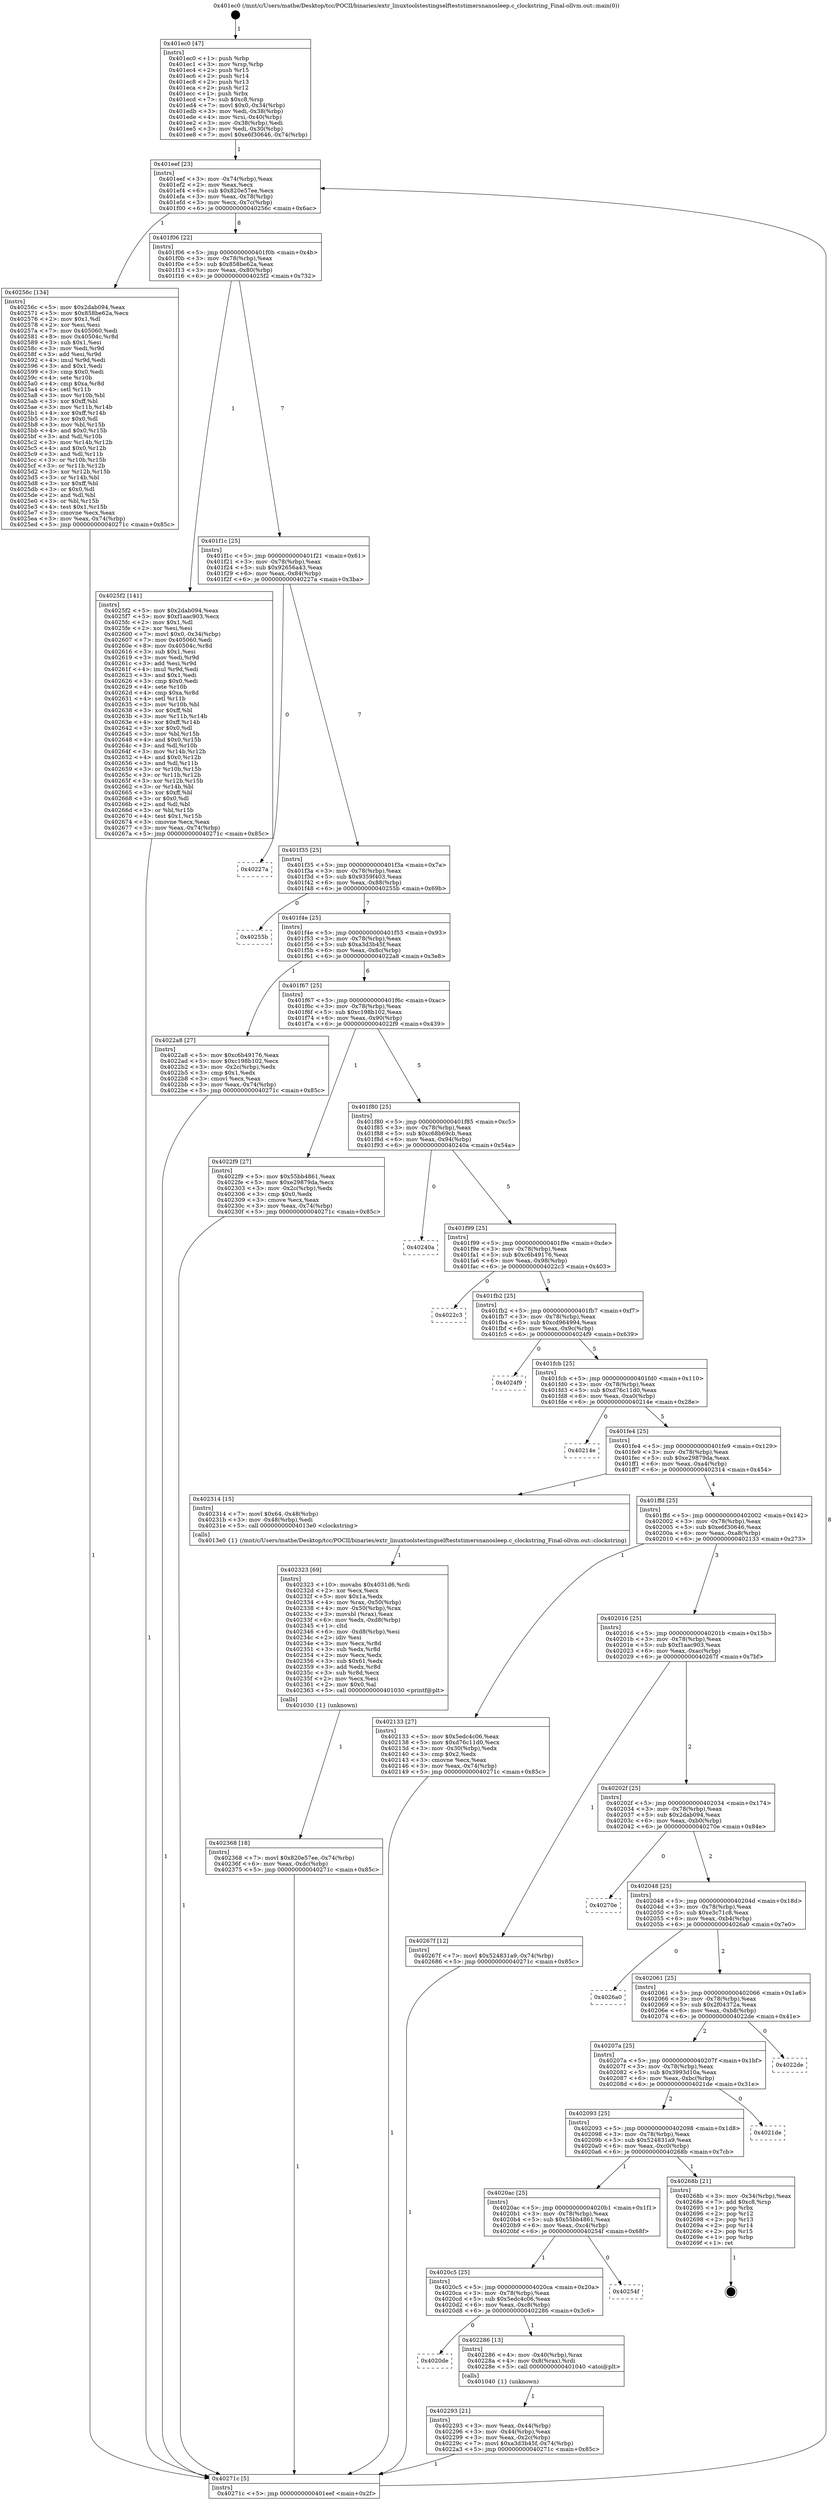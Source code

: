 digraph "0x401ec0" {
  label = "0x401ec0 (/mnt/c/Users/mathe/Desktop/tcc/POCII/binaries/extr_linuxtoolstestingselfteststimersnanosleep.c_clockstring_Final-ollvm.out::main(0))"
  labelloc = "t"
  node[shape=record]

  Entry [label="",width=0.3,height=0.3,shape=circle,fillcolor=black,style=filled]
  "0x401eef" [label="{
     0x401eef [23]\l
     | [instrs]\l
     &nbsp;&nbsp;0x401eef \<+3\>: mov -0x74(%rbp),%eax\l
     &nbsp;&nbsp;0x401ef2 \<+2\>: mov %eax,%ecx\l
     &nbsp;&nbsp;0x401ef4 \<+6\>: sub $0x820e57ee,%ecx\l
     &nbsp;&nbsp;0x401efa \<+3\>: mov %eax,-0x78(%rbp)\l
     &nbsp;&nbsp;0x401efd \<+3\>: mov %ecx,-0x7c(%rbp)\l
     &nbsp;&nbsp;0x401f00 \<+6\>: je 000000000040256c \<main+0x6ac\>\l
  }"]
  "0x40256c" [label="{
     0x40256c [134]\l
     | [instrs]\l
     &nbsp;&nbsp;0x40256c \<+5\>: mov $0x2dab094,%eax\l
     &nbsp;&nbsp;0x402571 \<+5\>: mov $0x858be62a,%ecx\l
     &nbsp;&nbsp;0x402576 \<+2\>: mov $0x1,%dl\l
     &nbsp;&nbsp;0x402578 \<+2\>: xor %esi,%esi\l
     &nbsp;&nbsp;0x40257a \<+7\>: mov 0x405060,%edi\l
     &nbsp;&nbsp;0x402581 \<+8\>: mov 0x40504c,%r8d\l
     &nbsp;&nbsp;0x402589 \<+3\>: sub $0x1,%esi\l
     &nbsp;&nbsp;0x40258c \<+3\>: mov %edi,%r9d\l
     &nbsp;&nbsp;0x40258f \<+3\>: add %esi,%r9d\l
     &nbsp;&nbsp;0x402592 \<+4\>: imul %r9d,%edi\l
     &nbsp;&nbsp;0x402596 \<+3\>: and $0x1,%edi\l
     &nbsp;&nbsp;0x402599 \<+3\>: cmp $0x0,%edi\l
     &nbsp;&nbsp;0x40259c \<+4\>: sete %r10b\l
     &nbsp;&nbsp;0x4025a0 \<+4\>: cmp $0xa,%r8d\l
     &nbsp;&nbsp;0x4025a4 \<+4\>: setl %r11b\l
     &nbsp;&nbsp;0x4025a8 \<+3\>: mov %r10b,%bl\l
     &nbsp;&nbsp;0x4025ab \<+3\>: xor $0xff,%bl\l
     &nbsp;&nbsp;0x4025ae \<+3\>: mov %r11b,%r14b\l
     &nbsp;&nbsp;0x4025b1 \<+4\>: xor $0xff,%r14b\l
     &nbsp;&nbsp;0x4025b5 \<+3\>: xor $0x0,%dl\l
     &nbsp;&nbsp;0x4025b8 \<+3\>: mov %bl,%r15b\l
     &nbsp;&nbsp;0x4025bb \<+4\>: and $0x0,%r15b\l
     &nbsp;&nbsp;0x4025bf \<+3\>: and %dl,%r10b\l
     &nbsp;&nbsp;0x4025c2 \<+3\>: mov %r14b,%r12b\l
     &nbsp;&nbsp;0x4025c5 \<+4\>: and $0x0,%r12b\l
     &nbsp;&nbsp;0x4025c9 \<+3\>: and %dl,%r11b\l
     &nbsp;&nbsp;0x4025cc \<+3\>: or %r10b,%r15b\l
     &nbsp;&nbsp;0x4025cf \<+3\>: or %r11b,%r12b\l
     &nbsp;&nbsp;0x4025d2 \<+3\>: xor %r12b,%r15b\l
     &nbsp;&nbsp;0x4025d5 \<+3\>: or %r14b,%bl\l
     &nbsp;&nbsp;0x4025d8 \<+3\>: xor $0xff,%bl\l
     &nbsp;&nbsp;0x4025db \<+3\>: or $0x0,%dl\l
     &nbsp;&nbsp;0x4025de \<+2\>: and %dl,%bl\l
     &nbsp;&nbsp;0x4025e0 \<+3\>: or %bl,%r15b\l
     &nbsp;&nbsp;0x4025e3 \<+4\>: test $0x1,%r15b\l
     &nbsp;&nbsp;0x4025e7 \<+3\>: cmovne %ecx,%eax\l
     &nbsp;&nbsp;0x4025ea \<+3\>: mov %eax,-0x74(%rbp)\l
     &nbsp;&nbsp;0x4025ed \<+5\>: jmp 000000000040271c \<main+0x85c\>\l
  }"]
  "0x401f06" [label="{
     0x401f06 [22]\l
     | [instrs]\l
     &nbsp;&nbsp;0x401f06 \<+5\>: jmp 0000000000401f0b \<main+0x4b\>\l
     &nbsp;&nbsp;0x401f0b \<+3\>: mov -0x78(%rbp),%eax\l
     &nbsp;&nbsp;0x401f0e \<+5\>: sub $0x858be62a,%eax\l
     &nbsp;&nbsp;0x401f13 \<+3\>: mov %eax,-0x80(%rbp)\l
     &nbsp;&nbsp;0x401f16 \<+6\>: je 00000000004025f2 \<main+0x732\>\l
  }"]
  Exit [label="",width=0.3,height=0.3,shape=circle,fillcolor=black,style=filled,peripheries=2]
  "0x4025f2" [label="{
     0x4025f2 [141]\l
     | [instrs]\l
     &nbsp;&nbsp;0x4025f2 \<+5\>: mov $0x2dab094,%eax\l
     &nbsp;&nbsp;0x4025f7 \<+5\>: mov $0xf1aac903,%ecx\l
     &nbsp;&nbsp;0x4025fc \<+2\>: mov $0x1,%dl\l
     &nbsp;&nbsp;0x4025fe \<+2\>: xor %esi,%esi\l
     &nbsp;&nbsp;0x402600 \<+7\>: movl $0x0,-0x34(%rbp)\l
     &nbsp;&nbsp;0x402607 \<+7\>: mov 0x405060,%edi\l
     &nbsp;&nbsp;0x40260e \<+8\>: mov 0x40504c,%r8d\l
     &nbsp;&nbsp;0x402616 \<+3\>: sub $0x1,%esi\l
     &nbsp;&nbsp;0x402619 \<+3\>: mov %edi,%r9d\l
     &nbsp;&nbsp;0x40261c \<+3\>: add %esi,%r9d\l
     &nbsp;&nbsp;0x40261f \<+4\>: imul %r9d,%edi\l
     &nbsp;&nbsp;0x402623 \<+3\>: and $0x1,%edi\l
     &nbsp;&nbsp;0x402626 \<+3\>: cmp $0x0,%edi\l
     &nbsp;&nbsp;0x402629 \<+4\>: sete %r10b\l
     &nbsp;&nbsp;0x40262d \<+4\>: cmp $0xa,%r8d\l
     &nbsp;&nbsp;0x402631 \<+4\>: setl %r11b\l
     &nbsp;&nbsp;0x402635 \<+3\>: mov %r10b,%bl\l
     &nbsp;&nbsp;0x402638 \<+3\>: xor $0xff,%bl\l
     &nbsp;&nbsp;0x40263b \<+3\>: mov %r11b,%r14b\l
     &nbsp;&nbsp;0x40263e \<+4\>: xor $0xff,%r14b\l
     &nbsp;&nbsp;0x402642 \<+3\>: xor $0x0,%dl\l
     &nbsp;&nbsp;0x402645 \<+3\>: mov %bl,%r15b\l
     &nbsp;&nbsp;0x402648 \<+4\>: and $0x0,%r15b\l
     &nbsp;&nbsp;0x40264c \<+3\>: and %dl,%r10b\l
     &nbsp;&nbsp;0x40264f \<+3\>: mov %r14b,%r12b\l
     &nbsp;&nbsp;0x402652 \<+4\>: and $0x0,%r12b\l
     &nbsp;&nbsp;0x402656 \<+3\>: and %dl,%r11b\l
     &nbsp;&nbsp;0x402659 \<+3\>: or %r10b,%r15b\l
     &nbsp;&nbsp;0x40265c \<+3\>: or %r11b,%r12b\l
     &nbsp;&nbsp;0x40265f \<+3\>: xor %r12b,%r15b\l
     &nbsp;&nbsp;0x402662 \<+3\>: or %r14b,%bl\l
     &nbsp;&nbsp;0x402665 \<+3\>: xor $0xff,%bl\l
     &nbsp;&nbsp;0x402668 \<+3\>: or $0x0,%dl\l
     &nbsp;&nbsp;0x40266b \<+2\>: and %dl,%bl\l
     &nbsp;&nbsp;0x40266d \<+3\>: or %bl,%r15b\l
     &nbsp;&nbsp;0x402670 \<+4\>: test $0x1,%r15b\l
     &nbsp;&nbsp;0x402674 \<+3\>: cmovne %ecx,%eax\l
     &nbsp;&nbsp;0x402677 \<+3\>: mov %eax,-0x74(%rbp)\l
     &nbsp;&nbsp;0x40267a \<+5\>: jmp 000000000040271c \<main+0x85c\>\l
  }"]
  "0x401f1c" [label="{
     0x401f1c [25]\l
     | [instrs]\l
     &nbsp;&nbsp;0x401f1c \<+5\>: jmp 0000000000401f21 \<main+0x61\>\l
     &nbsp;&nbsp;0x401f21 \<+3\>: mov -0x78(%rbp),%eax\l
     &nbsp;&nbsp;0x401f24 \<+5\>: sub $0x92656a43,%eax\l
     &nbsp;&nbsp;0x401f29 \<+6\>: mov %eax,-0x84(%rbp)\l
     &nbsp;&nbsp;0x401f2f \<+6\>: je 000000000040227a \<main+0x3ba\>\l
  }"]
  "0x402368" [label="{
     0x402368 [18]\l
     | [instrs]\l
     &nbsp;&nbsp;0x402368 \<+7\>: movl $0x820e57ee,-0x74(%rbp)\l
     &nbsp;&nbsp;0x40236f \<+6\>: mov %eax,-0xdc(%rbp)\l
     &nbsp;&nbsp;0x402375 \<+5\>: jmp 000000000040271c \<main+0x85c\>\l
  }"]
  "0x40227a" [label="{
     0x40227a\l
  }", style=dashed]
  "0x401f35" [label="{
     0x401f35 [25]\l
     | [instrs]\l
     &nbsp;&nbsp;0x401f35 \<+5\>: jmp 0000000000401f3a \<main+0x7a\>\l
     &nbsp;&nbsp;0x401f3a \<+3\>: mov -0x78(%rbp),%eax\l
     &nbsp;&nbsp;0x401f3d \<+5\>: sub $0x9359f403,%eax\l
     &nbsp;&nbsp;0x401f42 \<+6\>: mov %eax,-0x88(%rbp)\l
     &nbsp;&nbsp;0x401f48 \<+6\>: je 000000000040255b \<main+0x69b\>\l
  }"]
  "0x402323" [label="{
     0x402323 [69]\l
     | [instrs]\l
     &nbsp;&nbsp;0x402323 \<+10\>: movabs $0x4031d6,%rdi\l
     &nbsp;&nbsp;0x40232d \<+2\>: xor %ecx,%ecx\l
     &nbsp;&nbsp;0x40232f \<+5\>: mov $0x1a,%edx\l
     &nbsp;&nbsp;0x402334 \<+4\>: mov %rax,-0x50(%rbp)\l
     &nbsp;&nbsp;0x402338 \<+4\>: mov -0x50(%rbp),%rax\l
     &nbsp;&nbsp;0x40233c \<+3\>: movsbl (%rax),%eax\l
     &nbsp;&nbsp;0x40233f \<+6\>: mov %edx,-0xd8(%rbp)\l
     &nbsp;&nbsp;0x402345 \<+1\>: cltd\l
     &nbsp;&nbsp;0x402346 \<+6\>: mov -0xd8(%rbp),%esi\l
     &nbsp;&nbsp;0x40234c \<+2\>: idiv %esi\l
     &nbsp;&nbsp;0x40234e \<+3\>: mov %ecx,%r8d\l
     &nbsp;&nbsp;0x402351 \<+3\>: sub %edx,%r8d\l
     &nbsp;&nbsp;0x402354 \<+2\>: mov %ecx,%edx\l
     &nbsp;&nbsp;0x402356 \<+3\>: sub $0x61,%edx\l
     &nbsp;&nbsp;0x402359 \<+3\>: add %edx,%r8d\l
     &nbsp;&nbsp;0x40235c \<+3\>: sub %r8d,%ecx\l
     &nbsp;&nbsp;0x40235f \<+2\>: mov %ecx,%esi\l
     &nbsp;&nbsp;0x402361 \<+2\>: mov $0x0,%al\l
     &nbsp;&nbsp;0x402363 \<+5\>: call 0000000000401030 \<printf@plt\>\l
     | [calls]\l
     &nbsp;&nbsp;0x401030 \{1\} (unknown)\l
  }"]
  "0x40255b" [label="{
     0x40255b\l
  }", style=dashed]
  "0x401f4e" [label="{
     0x401f4e [25]\l
     | [instrs]\l
     &nbsp;&nbsp;0x401f4e \<+5\>: jmp 0000000000401f53 \<main+0x93\>\l
     &nbsp;&nbsp;0x401f53 \<+3\>: mov -0x78(%rbp),%eax\l
     &nbsp;&nbsp;0x401f56 \<+5\>: sub $0xa3d3b45f,%eax\l
     &nbsp;&nbsp;0x401f5b \<+6\>: mov %eax,-0x8c(%rbp)\l
     &nbsp;&nbsp;0x401f61 \<+6\>: je 00000000004022a8 \<main+0x3e8\>\l
  }"]
  "0x402293" [label="{
     0x402293 [21]\l
     | [instrs]\l
     &nbsp;&nbsp;0x402293 \<+3\>: mov %eax,-0x44(%rbp)\l
     &nbsp;&nbsp;0x402296 \<+3\>: mov -0x44(%rbp),%eax\l
     &nbsp;&nbsp;0x402299 \<+3\>: mov %eax,-0x2c(%rbp)\l
     &nbsp;&nbsp;0x40229c \<+7\>: movl $0xa3d3b45f,-0x74(%rbp)\l
     &nbsp;&nbsp;0x4022a3 \<+5\>: jmp 000000000040271c \<main+0x85c\>\l
  }"]
  "0x4022a8" [label="{
     0x4022a8 [27]\l
     | [instrs]\l
     &nbsp;&nbsp;0x4022a8 \<+5\>: mov $0xc6b49176,%eax\l
     &nbsp;&nbsp;0x4022ad \<+5\>: mov $0xc198b102,%ecx\l
     &nbsp;&nbsp;0x4022b2 \<+3\>: mov -0x2c(%rbp),%edx\l
     &nbsp;&nbsp;0x4022b5 \<+3\>: cmp $0x1,%edx\l
     &nbsp;&nbsp;0x4022b8 \<+3\>: cmovl %ecx,%eax\l
     &nbsp;&nbsp;0x4022bb \<+3\>: mov %eax,-0x74(%rbp)\l
     &nbsp;&nbsp;0x4022be \<+5\>: jmp 000000000040271c \<main+0x85c\>\l
  }"]
  "0x401f67" [label="{
     0x401f67 [25]\l
     | [instrs]\l
     &nbsp;&nbsp;0x401f67 \<+5\>: jmp 0000000000401f6c \<main+0xac\>\l
     &nbsp;&nbsp;0x401f6c \<+3\>: mov -0x78(%rbp),%eax\l
     &nbsp;&nbsp;0x401f6f \<+5\>: sub $0xc198b102,%eax\l
     &nbsp;&nbsp;0x401f74 \<+6\>: mov %eax,-0x90(%rbp)\l
     &nbsp;&nbsp;0x401f7a \<+6\>: je 00000000004022f9 \<main+0x439\>\l
  }"]
  "0x4020de" [label="{
     0x4020de\l
  }", style=dashed]
  "0x4022f9" [label="{
     0x4022f9 [27]\l
     | [instrs]\l
     &nbsp;&nbsp;0x4022f9 \<+5\>: mov $0x55bb4861,%eax\l
     &nbsp;&nbsp;0x4022fe \<+5\>: mov $0xe29879da,%ecx\l
     &nbsp;&nbsp;0x402303 \<+3\>: mov -0x2c(%rbp),%edx\l
     &nbsp;&nbsp;0x402306 \<+3\>: cmp $0x0,%edx\l
     &nbsp;&nbsp;0x402309 \<+3\>: cmove %ecx,%eax\l
     &nbsp;&nbsp;0x40230c \<+3\>: mov %eax,-0x74(%rbp)\l
     &nbsp;&nbsp;0x40230f \<+5\>: jmp 000000000040271c \<main+0x85c\>\l
  }"]
  "0x401f80" [label="{
     0x401f80 [25]\l
     | [instrs]\l
     &nbsp;&nbsp;0x401f80 \<+5\>: jmp 0000000000401f85 \<main+0xc5\>\l
     &nbsp;&nbsp;0x401f85 \<+3\>: mov -0x78(%rbp),%eax\l
     &nbsp;&nbsp;0x401f88 \<+5\>: sub $0xc68b69cb,%eax\l
     &nbsp;&nbsp;0x401f8d \<+6\>: mov %eax,-0x94(%rbp)\l
     &nbsp;&nbsp;0x401f93 \<+6\>: je 000000000040240a \<main+0x54a\>\l
  }"]
  "0x402286" [label="{
     0x402286 [13]\l
     | [instrs]\l
     &nbsp;&nbsp;0x402286 \<+4\>: mov -0x40(%rbp),%rax\l
     &nbsp;&nbsp;0x40228a \<+4\>: mov 0x8(%rax),%rdi\l
     &nbsp;&nbsp;0x40228e \<+5\>: call 0000000000401040 \<atoi@plt\>\l
     | [calls]\l
     &nbsp;&nbsp;0x401040 \{1\} (unknown)\l
  }"]
  "0x40240a" [label="{
     0x40240a\l
  }", style=dashed]
  "0x401f99" [label="{
     0x401f99 [25]\l
     | [instrs]\l
     &nbsp;&nbsp;0x401f99 \<+5\>: jmp 0000000000401f9e \<main+0xde\>\l
     &nbsp;&nbsp;0x401f9e \<+3\>: mov -0x78(%rbp),%eax\l
     &nbsp;&nbsp;0x401fa1 \<+5\>: sub $0xc6b49176,%eax\l
     &nbsp;&nbsp;0x401fa6 \<+6\>: mov %eax,-0x98(%rbp)\l
     &nbsp;&nbsp;0x401fac \<+6\>: je 00000000004022c3 \<main+0x403\>\l
  }"]
  "0x4020c5" [label="{
     0x4020c5 [25]\l
     | [instrs]\l
     &nbsp;&nbsp;0x4020c5 \<+5\>: jmp 00000000004020ca \<main+0x20a\>\l
     &nbsp;&nbsp;0x4020ca \<+3\>: mov -0x78(%rbp),%eax\l
     &nbsp;&nbsp;0x4020cd \<+5\>: sub $0x5edc4c06,%eax\l
     &nbsp;&nbsp;0x4020d2 \<+6\>: mov %eax,-0xc8(%rbp)\l
     &nbsp;&nbsp;0x4020d8 \<+6\>: je 0000000000402286 \<main+0x3c6\>\l
  }"]
  "0x4022c3" [label="{
     0x4022c3\l
  }", style=dashed]
  "0x401fb2" [label="{
     0x401fb2 [25]\l
     | [instrs]\l
     &nbsp;&nbsp;0x401fb2 \<+5\>: jmp 0000000000401fb7 \<main+0xf7\>\l
     &nbsp;&nbsp;0x401fb7 \<+3\>: mov -0x78(%rbp),%eax\l
     &nbsp;&nbsp;0x401fba \<+5\>: sub $0xcd964994,%eax\l
     &nbsp;&nbsp;0x401fbf \<+6\>: mov %eax,-0x9c(%rbp)\l
     &nbsp;&nbsp;0x401fc5 \<+6\>: je 00000000004024f9 \<main+0x639\>\l
  }"]
  "0x40254f" [label="{
     0x40254f\l
  }", style=dashed]
  "0x4024f9" [label="{
     0x4024f9\l
  }", style=dashed]
  "0x401fcb" [label="{
     0x401fcb [25]\l
     | [instrs]\l
     &nbsp;&nbsp;0x401fcb \<+5\>: jmp 0000000000401fd0 \<main+0x110\>\l
     &nbsp;&nbsp;0x401fd0 \<+3\>: mov -0x78(%rbp),%eax\l
     &nbsp;&nbsp;0x401fd3 \<+5\>: sub $0xd76c11d0,%eax\l
     &nbsp;&nbsp;0x401fd8 \<+6\>: mov %eax,-0xa0(%rbp)\l
     &nbsp;&nbsp;0x401fde \<+6\>: je 000000000040214e \<main+0x28e\>\l
  }"]
  "0x4020ac" [label="{
     0x4020ac [25]\l
     | [instrs]\l
     &nbsp;&nbsp;0x4020ac \<+5\>: jmp 00000000004020b1 \<main+0x1f1\>\l
     &nbsp;&nbsp;0x4020b1 \<+3\>: mov -0x78(%rbp),%eax\l
     &nbsp;&nbsp;0x4020b4 \<+5\>: sub $0x55bb4861,%eax\l
     &nbsp;&nbsp;0x4020b9 \<+6\>: mov %eax,-0xc4(%rbp)\l
     &nbsp;&nbsp;0x4020bf \<+6\>: je 000000000040254f \<main+0x68f\>\l
  }"]
  "0x40214e" [label="{
     0x40214e\l
  }", style=dashed]
  "0x401fe4" [label="{
     0x401fe4 [25]\l
     | [instrs]\l
     &nbsp;&nbsp;0x401fe4 \<+5\>: jmp 0000000000401fe9 \<main+0x129\>\l
     &nbsp;&nbsp;0x401fe9 \<+3\>: mov -0x78(%rbp),%eax\l
     &nbsp;&nbsp;0x401fec \<+5\>: sub $0xe29879da,%eax\l
     &nbsp;&nbsp;0x401ff1 \<+6\>: mov %eax,-0xa4(%rbp)\l
     &nbsp;&nbsp;0x401ff7 \<+6\>: je 0000000000402314 \<main+0x454\>\l
  }"]
  "0x40268b" [label="{
     0x40268b [21]\l
     | [instrs]\l
     &nbsp;&nbsp;0x40268b \<+3\>: mov -0x34(%rbp),%eax\l
     &nbsp;&nbsp;0x40268e \<+7\>: add $0xc8,%rsp\l
     &nbsp;&nbsp;0x402695 \<+1\>: pop %rbx\l
     &nbsp;&nbsp;0x402696 \<+2\>: pop %r12\l
     &nbsp;&nbsp;0x402698 \<+2\>: pop %r13\l
     &nbsp;&nbsp;0x40269a \<+2\>: pop %r14\l
     &nbsp;&nbsp;0x40269c \<+2\>: pop %r15\l
     &nbsp;&nbsp;0x40269e \<+1\>: pop %rbp\l
     &nbsp;&nbsp;0x40269f \<+1\>: ret\l
  }"]
  "0x402314" [label="{
     0x402314 [15]\l
     | [instrs]\l
     &nbsp;&nbsp;0x402314 \<+7\>: movl $0x64,-0x48(%rbp)\l
     &nbsp;&nbsp;0x40231b \<+3\>: mov -0x48(%rbp),%edi\l
     &nbsp;&nbsp;0x40231e \<+5\>: call 00000000004013e0 \<clockstring\>\l
     | [calls]\l
     &nbsp;&nbsp;0x4013e0 \{1\} (/mnt/c/Users/mathe/Desktop/tcc/POCII/binaries/extr_linuxtoolstestingselfteststimersnanosleep.c_clockstring_Final-ollvm.out::clockstring)\l
  }"]
  "0x401ffd" [label="{
     0x401ffd [25]\l
     | [instrs]\l
     &nbsp;&nbsp;0x401ffd \<+5\>: jmp 0000000000402002 \<main+0x142\>\l
     &nbsp;&nbsp;0x402002 \<+3\>: mov -0x78(%rbp),%eax\l
     &nbsp;&nbsp;0x402005 \<+5\>: sub $0xe6f30646,%eax\l
     &nbsp;&nbsp;0x40200a \<+6\>: mov %eax,-0xa8(%rbp)\l
     &nbsp;&nbsp;0x402010 \<+6\>: je 0000000000402133 \<main+0x273\>\l
  }"]
  "0x402093" [label="{
     0x402093 [25]\l
     | [instrs]\l
     &nbsp;&nbsp;0x402093 \<+5\>: jmp 0000000000402098 \<main+0x1d8\>\l
     &nbsp;&nbsp;0x402098 \<+3\>: mov -0x78(%rbp),%eax\l
     &nbsp;&nbsp;0x40209b \<+5\>: sub $0x524831a9,%eax\l
     &nbsp;&nbsp;0x4020a0 \<+6\>: mov %eax,-0xc0(%rbp)\l
     &nbsp;&nbsp;0x4020a6 \<+6\>: je 000000000040268b \<main+0x7cb\>\l
  }"]
  "0x402133" [label="{
     0x402133 [27]\l
     | [instrs]\l
     &nbsp;&nbsp;0x402133 \<+5\>: mov $0x5edc4c06,%eax\l
     &nbsp;&nbsp;0x402138 \<+5\>: mov $0xd76c11d0,%ecx\l
     &nbsp;&nbsp;0x40213d \<+3\>: mov -0x30(%rbp),%edx\l
     &nbsp;&nbsp;0x402140 \<+3\>: cmp $0x2,%edx\l
     &nbsp;&nbsp;0x402143 \<+3\>: cmovne %ecx,%eax\l
     &nbsp;&nbsp;0x402146 \<+3\>: mov %eax,-0x74(%rbp)\l
     &nbsp;&nbsp;0x402149 \<+5\>: jmp 000000000040271c \<main+0x85c\>\l
  }"]
  "0x402016" [label="{
     0x402016 [25]\l
     | [instrs]\l
     &nbsp;&nbsp;0x402016 \<+5\>: jmp 000000000040201b \<main+0x15b\>\l
     &nbsp;&nbsp;0x40201b \<+3\>: mov -0x78(%rbp),%eax\l
     &nbsp;&nbsp;0x40201e \<+5\>: sub $0xf1aac903,%eax\l
     &nbsp;&nbsp;0x402023 \<+6\>: mov %eax,-0xac(%rbp)\l
     &nbsp;&nbsp;0x402029 \<+6\>: je 000000000040267f \<main+0x7bf\>\l
  }"]
  "0x40271c" [label="{
     0x40271c [5]\l
     | [instrs]\l
     &nbsp;&nbsp;0x40271c \<+5\>: jmp 0000000000401eef \<main+0x2f\>\l
  }"]
  "0x401ec0" [label="{
     0x401ec0 [47]\l
     | [instrs]\l
     &nbsp;&nbsp;0x401ec0 \<+1\>: push %rbp\l
     &nbsp;&nbsp;0x401ec1 \<+3\>: mov %rsp,%rbp\l
     &nbsp;&nbsp;0x401ec4 \<+2\>: push %r15\l
     &nbsp;&nbsp;0x401ec6 \<+2\>: push %r14\l
     &nbsp;&nbsp;0x401ec8 \<+2\>: push %r13\l
     &nbsp;&nbsp;0x401eca \<+2\>: push %r12\l
     &nbsp;&nbsp;0x401ecc \<+1\>: push %rbx\l
     &nbsp;&nbsp;0x401ecd \<+7\>: sub $0xc8,%rsp\l
     &nbsp;&nbsp;0x401ed4 \<+7\>: movl $0x0,-0x34(%rbp)\l
     &nbsp;&nbsp;0x401edb \<+3\>: mov %edi,-0x38(%rbp)\l
     &nbsp;&nbsp;0x401ede \<+4\>: mov %rsi,-0x40(%rbp)\l
     &nbsp;&nbsp;0x401ee2 \<+3\>: mov -0x38(%rbp),%edi\l
     &nbsp;&nbsp;0x401ee5 \<+3\>: mov %edi,-0x30(%rbp)\l
     &nbsp;&nbsp;0x401ee8 \<+7\>: movl $0xe6f30646,-0x74(%rbp)\l
  }"]
  "0x4021de" [label="{
     0x4021de\l
  }", style=dashed]
  "0x40267f" [label="{
     0x40267f [12]\l
     | [instrs]\l
     &nbsp;&nbsp;0x40267f \<+7\>: movl $0x524831a9,-0x74(%rbp)\l
     &nbsp;&nbsp;0x402686 \<+5\>: jmp 000000000040271c \<main+0x85c\>\l
  }"]
  "0x40202f" [label="{
     0x40202f [25]\l
     | [instrs]\l
     &nbsp;&nbsp;0x40202f \<+5\>: jmp 0000000000402034 \<main+0x174\>\l
     &nbsp;&nbsp;0x402034 \<+3\>: mov -0x78(%rbp),%eax\l
     &nbsp;&nbsp;0x402037 \<+5\>: sub $0x2dab094,%eax\l
     &nbsp;&nbsp;0x40203c \<+6\>: mov %eax,-0xb0(%rbp)\l
     &nbsp;&nbsp;0x402042 \<+6\>: je 000000000040270e \<main+0x84e\>\l
  }"]
  "0x40207a" [label="{
     0x40207a [25]\l
     | [instrs]\l
     &nbsp;&nbsp;0x40207a \<+5\>: jmp 000000000040207f \<main+0x1bf\>\l
     &nbsp;&nbsp;0x40207f \<+3\>: mov -0x78(%rbp),%eax\l
     &nbsp;&nbsp;0x402082 \<+5\>: sub $0x3993d10a,%eax\l
     &nbsp;&nbsp;0x402087 \<+6\>: mov %eax,-0xbc(%rbp)\l
     &nbsp;&nbsp;0x40208d \<+6\>: je 00000000004021de \<main+0x31e\>\l
  }"]
  "0x40270e" [label="{
     0x40270e\l
  }", style=dashed]
  "0x402048" [label="{
     0x402048 [25]\l
     | [instrs]\l
     &nbsp;&nbsp;0x402048 \<+5\>: jmp 000000000040204d \<main+0x18d\>\l
     &nbsp;&nbsp;0x40204d \<+3\>: mov -0x78(%rbp),%eax\l
     &nbsp;&nbsp;0x402050 \<+5\>: sub $0xe3c71c8,%eax\l
     &nbsp;&nbsp;0x402055 \<+6\>: mov %eax,-0xb4(%rbp)\l
     &nbsp;&nbsp;0x40205b \<+6\>: je 00000000004026a0 \<main+0x7e0\>\l
  }"]
  "0x4022de" [label="{
     0x4022de\l
  }", style=dashed]
  "0x4026a0" [label="{
     0x4026a0\l
  }", style=dashed]
  "0x402061" [label="{
     0x402061 [25]\l
     | [instrs]\l
     &nbsp;&nbsp;0x402061 \<+5\>: jmp 0000000000402066 \<main+0x1a6\>\l
     &nbsp;&nbsp;0x402066 \<+3\>: mov -0x78(%rbp),%eax\l
     &nbsp;&nbsp;0x402069 \<+5\>: sub $0x2f04372a,%eax\l
     &nbsp;&nbsp;0x40206e \<+6\>: mov %eax,-0xb8(%rbp)\l
     &nbsp;&nbsp;0x402074 \<+6\>: je 00000000004022de \<main+0x41e\>\l
  }"]
  Entry -> "0x401ec0" [label=" 1"]
  "0x401eef" -> "0x40256c" [label=" 1"]
  "0x401eef" -> "0x401f06" [label=" 8"]
  "0x40268b" -> Exit [label=" 1"]
  "0x401f06" -> "0x4025f2" [label=" 1"]
  "0x401f06" -> "0x401f1c" [label=" 7"]
  "0x40267f" -> "0x40271c" [label=" 1"]
  "0x401f1c" -> "0x40227a" [label=" 0"]
  "0x401f1c" -> "0x401f35" [label=" 7"]
  "0x4025f2" -> "0x40271c" [label=" 1"]
  "0x401f35" -> "0x40255b" [label=" 0"]
  "0x401f35" -> "0x401f4e" [label=" 7"]
  "0x40256c" -> "0x40271c" [label=" 1"]
  "0x401f4e" -> "0x4022a8" [label=" 1"]
  "0x401f4e" -> "0x401f67" [label=" 6"]
  "0x402368" -> "0x40271c" [label=" 1"]
  "0x401f67" -> "0x4022f9" [label=" 1"]
  "0x401f67" -> "0x401f80" [label=" 5"]
  "0x402323" -> "0x402368" [label=" 1"]
  "0x401f80" -> "0x40240a" [label=" 0"]
  "0x401f80" -> "0x401f99" [label=" 5"]
  "0x402314" -> "0x402323" [label=" 1"]
  "0x401f99" -> "0x4022c3" [label=" 0"]
  "0x401f99" -> "0x401fb2" [label=" 5"]
  "0x4022a8" -> "0x40271c" [label=" 1"]
  "0x401fb2" -> "0x4024f9" [label=" 0"]
  "0x401fb2" -> "0x401fcb" [label=" 5"]
  "0x402293" -> "0x40271c" [label=" 1"]
  "0x401fcb" -> "0x40214e" [label=" 0"]
  "0x401fcb" -> "0x401fe4" [label=" 5"]
  "0x4020c5" -> "0x4020de" [label=" 0"]
  "0x401fe4" -> "0x402314" [label=" 1"]
  "0x401fe4" -> "0x401ffd" [label=" 4"]
  "0x4020c5" -> "0x402286" [label=" 1"]
  "0x401ffd" -> "0x402133" [label=" 1"]
  "0x401ffd" -> "0x402016" [label=" 3"]
  "0x402133" -> "0x40271c" [label=" 1"]
  "0x401ec0" -> "0x401eef" [label=" 1"]
  "0x40271c" -> "0x401eef" [label=" 8"]
  "0x4020ac" -> "0x4020c5" [label=" 1"]
  "0x402016" -> "0x40267f" [label=" 1"]
  "0x402016" -> "0x40202f" [label=" 2"]
  "0x4020ac" -> "0x40254f" [label=" 0"]
  "0x40202f" -> "0x40270e" [label=" 0"]
  "0x40202f" -> "0x402048" [label=" 2"]
  "0x402093" -> "0x4020ac" [label=" 1"]
  "0x402048" -> "0x4026a0" [label=" 0"]
  "0x402048" -> "0x402061" [label=" 2"]
  "0x402093" -> "0x40268b" [label=" 1"]
  "0x402061" -> "0x4022de" [label=" 0"]
  "0x402061" -> "0x40207a" [label=" 2"]
  "0x402286" -> "0x402293" [label=" 1"]
  "0x40207a" -> "0x4021de" [label=" 0"]
  "0x40207a" -> "0x402093" [label=" 2"]
  "0x4022f9" -> "0x40271c" [label=" 1"]
}
